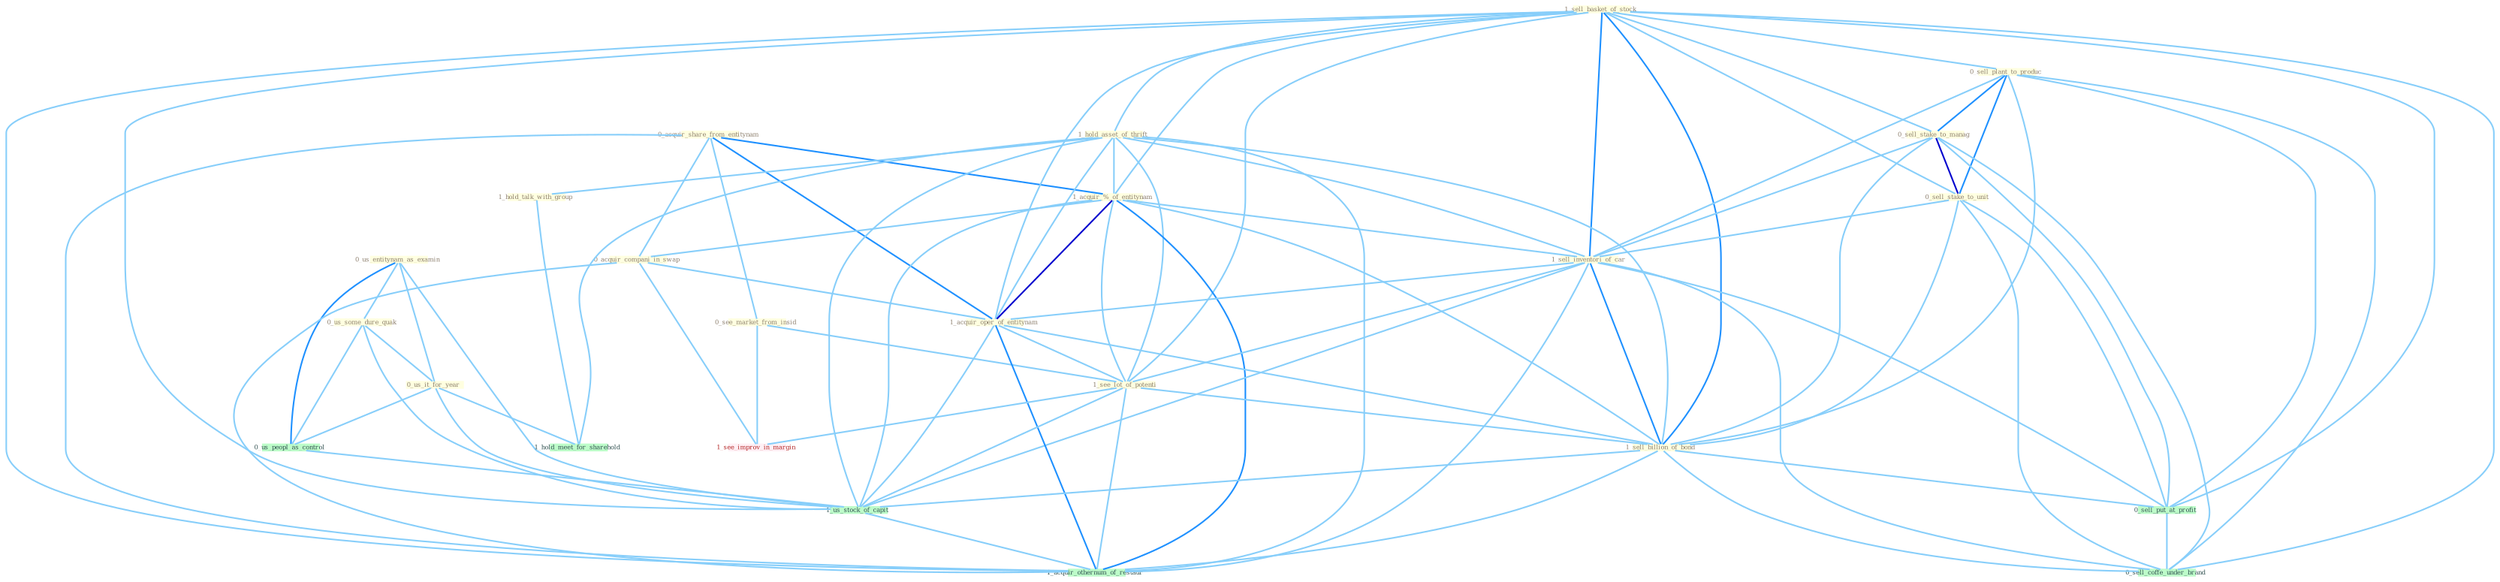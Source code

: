 Graph G{ 
    node
    [shape=polygon,style=filled,width=.5,height=.06,color="#BDFCC9",fixedsize=true,fontsize=4,
    fontcolor="#2f4f4f"];
    {node
    [color="#ffffe0", fontcolor="#8b7d6b"] "0_acquir_share_from_entitynam " "0_us_entitynam_as_examin " "0_us_some_dure_quak " "0_see_market_from_insid " "1_sell_basket_of_stock " "0_sell_plant_to_produc " "0_sell_stake_to_manag " "0_sell_stake_to_unit " "1_hold_asset_of_thrift " "1_acquir_%_of_entitynam " "1_sell_inventori_of_car " "0_us_it_for_year " "0_acquir_compani_in_swap " "1_acquir_oper_of_entitynam " "1_see_lot_of_potenti " "1_hold_talk_with_group " "1_sell_billion_of_bond "}
{node [color="#fff0f5", fontcolor="#b22222"] "1_see_improv_in_margin "}
edge [color="#B0E2FF"];

	"0_acquir_share_from_entitynam " -- "0_see_market_from_insid " [w="1", color="#87cefa" ];
	"0_acquir_share_from_entitynam " -- "1_acquir_%_of_entitynam " [w="2", color="#1e90ff" , len=0.8];
	"0_acquir_share_from_entitynam " -- "0_acquir_compani_in_swap " [w="1", color="#87cefa" ];
	"0_acquir_share_from_entitynam " -- "1_acquir_oper_of_entitynam " [w="2", color="#1e90ff" , len=0.8];
	"0_acquir_share_from_entitynam " -- "1_acquir_othernum_of_restaur " [w="1", color="#87cefa" ];
	"0_us_entitynam_as_examin " -- "0_us_some_dure_quak " [w="1", color="#87cefa" ];
	"0_us_entitynam_as_examin " -- "0_us_it_for_year " [w="1", color="#87cefa" ];
	"0_us_entitynam_as_examin " -- "0_us_peopl_as_control " [w="2", color="#1e90ff" , len=0.8];
	"0_us_entitynam_as_examin " -- "1_us_stock_of_capit " [w="1", color="#87cefa" ];
	"0_us_some_dure_quak " -- "0_us_it_for_year " [w="1", color="#87cefa" ];
	"0_us_some_dure_quak " -- "0_us_peopl_as_control " [w="1", color="#87cefa" ];
	"0_us_some_dure_quak " -- "1_us_stock_of_capit " [w="1", color="#87cefa" ];
	"0_see_market_from_insid " -- "1_see_lot_of_potenti " [w="1", color="#87cefa" ];
	"0_see_market_from_insid " -- "1_see_improv_in_margin " [w="1", color="#87cefa" ];
	"1_sell_basket_of_stock " -- "0_sell_plant_to_produc " [w="1", color="#87cefa" ];
	"1_sell_basket_of_stock " -- "0_sell_stake_to_manag " [w="1", color="#87cefa" ];
	"1_sell_basket_of_stock " -- "0_sell_stake_to_unit " [w="1", color="#87cefa" ];
	"1_sell_basket_of_stock " -- "1_hold_asset_of_thrift " [w="1", color="#87cefa" ];
	"1_sell_basket_of_stock " -- "1_acquir_%_of_entitynam " [w="1", color="#87cefa" ];
	"1_sell_basket_of_stock " -- "1_sell_inventori_of_car " [w="2", color="#1e90ff" , len=0.8];
	"1_sell_basket_of_stock " -- "1_acquir_oper_of_entitynam " [w="1", color="#87cefa" ];
	"1_sell_basket_of_stock " -- "1_see_lot_of_potenti " [w="1", color="#87cefa" ];
	"1_sell_basket_of_stock " -- "1_sell_billion_of_bond " [w="2", color="#1e90ff" , len=0.8];
	"1_sell_basket_of_stock " -- "0_sell_put_at_profit " [w="1", color="#87cefa" ];
	"1_sell_basket_of_stock " -- "1_us_stock_of_capit " [w="1", color="#87cefa" ];
	"1_sell_basket_of_stock " -- "0_sell_coffe_under_brand " [w="1", color="#87cefa" ];
	"1_sell_basket_of_stock " -- "1_acquir_othernum_of_restaur " [w="1", color="#87cefa" ];
	"0_sell_plant_to_produc " -- "0_sell_stake_to_manag " [w="2", color="#1e90ff" , len=0.8];
	"0_sell_plant_to_produc " -- "0_sell_stake_to_unit " [w="2", color="#1e90ff" , len=0.8];
	"0_sell_plant_to_produc " -- "1_sell_inventori_of_car " [w="1", color="#87cefa" ];
	"0_sell_plant_to_produc " -- "1_sell_billion_of_bond " [w="1", color="#87cefa" ];
	"0_sell_plant_to_produc " -- "0_sell_put_at_profit " [w="1", color="#87cefa" ];
	"0_sell_plant_to_produc " -- "0_sell_coffe_under_brand " [w="1", color="#87cefa" ];
	"0_sell_stake_to_manag " -- "0_sell_stake_to_unit " [w="3", color="#0000cd" , len=0.6];
	"0_sell_stake_to_manag " -- "1_sell_inventori_of_car " [w="1", color="#87cefa" ];
	"0_sell_stake_to_manag " -- "1_sell_billion_of_bond " [w="1", color="#87cefa" ];
	"0_sell_stake_to_manag " -- "0_sell_put_at_profit " [w="1", color="#87cefa" ];
	"0_sell_stake_to_manag " -- "0_sell_coffe_under_brand " [w="1", color="#87cefa" ];
	"0_sell_stake_to_unit " -- "1_sell_inventori_of_car " [w="1", color="#87cefa" ];
	"0_sell_stake_to_unit " -- "1_sell_billion_of_bond " [w="1", color="#87cefa" ];
	"0_sell_stake_to_unit " -- "0_sell_put_at_profit " [w="1", color="#87cefa" ];
	"0_sell_stake_to_unit " -- "0_sell_coffe_under_brand " [w="1", color="#87cefa" ];
	"1_hold_asset_of_thrift " -- "1_acquir_%_of_entitynam " [w="1", color="#87cefa" ];
	"1_hold_asset_of_thrift " -- "1_sell_inventori_of_car " [w="1", color="#87cefa" ];
	"1_hold_asset_of_thrift " -- "1_acquir_oper_of_entitynam " [w="1", color="#87cefa" ];
	"1_hold_asset_of_thrift " -- "1_see_lot_of_potenti " [w="1", color="#87cefa" ];
	"1_hold_asset_of_thrift " -- "1_hold_talk_with_group " [w="1", color="#87cefa" ];
	"1_hold_asset_of_thrift " -- "1_sell_billion_of_bond " [w="1", color="#87cefa" ];
	"1_hold_asset_of_thrift " -- "1_us_stock_of_capit " [w="1", color="#87cefa" ];
	"1_hold_asset_of_thrift " -- "1_hold_meet_for_sharehold " [w="1", color="#87cefa" ];
	"1_hold_asset_of_thrift " -- "1_acquir_othernum_of_restaur " [w="1", color="#87cefa" ];
	"1_acquir_%_of_entitynam " -- "1_sell_inventori_of_car " [w="1", color="#87cefa" ];
	"1_acquir_%_of_entitynam " -- "0_acquir_compani_in_swap " [w="1", color="#87cefa" ];
	"1_acquir_%_of_entitynam " -- "1_acquir_oper_of_entitynam " [w="3", color="#0000cd" , len=0.6];
	"1_acquir_%_of_entitynam " -- "1_see_lot_of_potenti " [w="1", color="#87cefa" ];
	"1_acquir_%_of_entitynam " -- "1_sell_billion_of_bond " [w="1", color="#87cefa" ];
	"1_acquir_%_of_entitynam " -- "1_us_stock_of_capit " [w="1", color="#87cefa" ];
	"1_acquir_%_of_entitynam " -- "1_acquir_othernum_of_restaur " [w="2", color="#1e90ff" , len=0.8];
	"1_sell_inventori_of_car " -- "1_acquir_oper_of_entitynam " [w="1", color="#87cefa" ];
	"1_sell_inventori_of_car " -- "1_see_lot_of_potenti " [w="1", color="#87cefa" ];
	"1_sell_inventori_of_car " -- "1_sell_billion_of_bond " [w="2", color="#1e90ff" , len=0.8];
	"1_sell_inventori_of_car " -- "0_sell_put_at_profit " [w="1", color="#87cefa" ];
	"1_sell_inventori_of_car " -- "1_us_stock_of_capit " [w="1", color="#87cefa" ];
	"1_sell_inventori_of_car " -- "0_sell_coffe_under_brand " [w="1", color="#87cefa" ];
	"1_sell_inventori_of_car " -- "1_acquir_othernum_of_restaur " [w="1", color="#87cefa" ];
	"0_us_it_for_year " -- "0_us_peopl_as_control " [w="1", color="#87cefa" ];
	"0_us_it_for_year " -- "1_us_stock_of_capit " [w="1", color="#87cefa" ];
	"0_us_it_for_year " -- "1_hold_meet_for_sharehold " [w="1", color="#87cefa" ];
	"0_acquir_compani_in_swap " -- "1_acquir_oper_of_entitynam " [w="1", color="#87cefa" ];
	"0_acquir_compani_in_swap " -- "1_see_improv_in_margin " [w="1", color="#87cefa" ];
	"0_acquir_compani_in_swap " -- "1_acquir_othernum_of_restaur " [w="1", color="#87cefa" ];
	"1_acquir_oper_of_entitynam " -- "1_see_lot_of_potenti " [w="1", color="#87cefa" ];
	"1_acquir_oper_of_entitynam " -- "1_sell_billion_of_bond " [w="1", color="#87cefa" ];
	"1_acquir_oper_of_entitynam " -- "1_us_stock_of_capit " [w="1", color="#87cefa" ];
	"1_acquir_oper_of_entitynam " -- "1_acquir_othernum_of_restaur " [w="2", color="#1e90ff" , len=0.8];
	"1_see_lot_of_potenti " -- "1_sell_billion_of_bond " [w="1", color="#87cefa" ];
	"1_see_lot_of_potenti " -- "1_us_stock_of_capit " [w="1", color="#87cefa" ];
	"1_see_lot_of_potenti " -- "1_see_improv_in_margin " [w="1", color="#87cefa" ];
	"1_see_lot_of_potenti " -- "1_acquir_othernum_of_restaur " [w="1", color="#87cefa" ];
	"1_hold_talk_with_group " -- "1_hold_meet_for_sharehold " [w="1", color="#87cefa" ];
	"1_sell_billion_of_bond " -- "0_sell_put_at_profit " [w="1", color="#87cefa" ];
	"1_sell_billion_of_bond " -- "1_us_stock_of_capit " [w="1", color="#87cefa" ];
	"1_sell_billion_of_bond " -- "0_sell_coffe_under_brand " [w="1", color="#87cefa" ];
	"1_sell_billion_of_bond " -- "1_acquir_othernum_of_restaur " [w="1", color="#87cefa" ];
	"0_us_peopl_as_control " -- "1_us_stock_of_capit " [w="1", color="#87cefa" ];
	"0_sell_put_at_profit " -- "0_sell_coffe_under_brand " [w="1", color="#87cefa" ];
	"1_us_stock_of_capit " -- "1_acquir_othernum_of_restaur " [w="1", color="#87cefa" ];
}